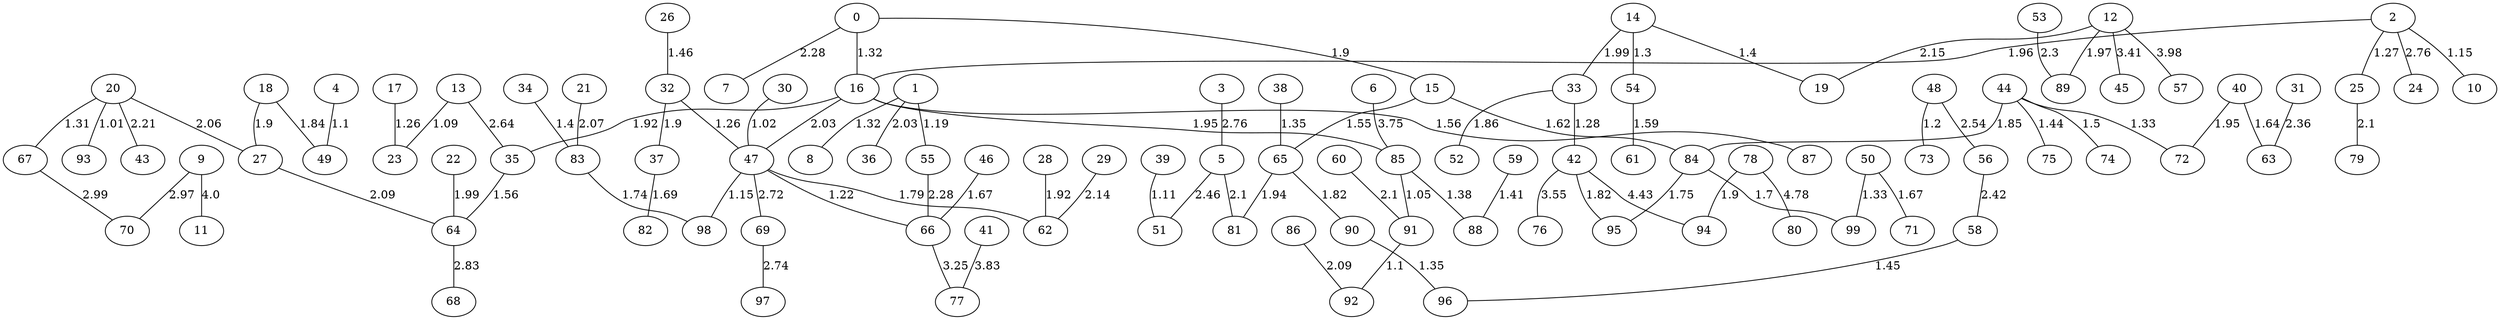 graph G{
"91";
"4";
"45";
"79";
"26";
"95";
"7";
"98";
"64";
"31";
"20";
"75";
"38";
"6";
"77";
"63";
"87";
"25";
"15";
"13";
"80";
"28";
"97";
"36";
"24";
"65";
"76";
"5";
"68";
"16";
"83";
"81";
"8";
"52";
"86";
"14";
"59";
"18";
"23";
"1";
"35";
"88";
"19";
"47";
"33";
"82";
"21";
"99";
"51";
"30";
"32";
"93";
"74";
"17";
"39";
"56";
"54";
"78";
"40";
"37";
"53";
"22";
"11";
"58";
"0";
"60";
"57";
"94";
"44";
"49";
"10";
"48";
"34";
"46";
"70";
"2";
"67";
"89";
"66";
"27";
"3";
"85";
"92";
"96";
"90";
"9";
"29";
"62";
"55";
"72";
"42";
"12";
"84";
"61";
"71";
"43";
"69";
"50";
"41";
"73";
"20"--"93"[label="1.01"];
"30"--"47"[label="1.02"];
"85"--"91"[label="1.05"];
"13"--"23"[label="1.09"];
"4"--"49"[label="1.1"];
"91"--"92"[label="1.1"];
"39"--"51"[label="1.11"];
"47"--"98"[label="1.15"];
"2"--"10"[label="1.15"];
"1"--"55"[label="1.19"];
"48"--"73"[label="1.2"];
"47"--"66"[label="1.22"];
"17"--"23"[label="1.26"];
"32"--"47"[label="1.26"];
"2"--"25"[label="1.27"];
"33"--"42"[label="1.28"];
"14"--"54"[label="1.3"];
"20"--"67"[label="1.31"];
"0"--"16"[label="1.32"];
"1"--"8"[label="1.32"];
"50"--"99"[label="1.33"];
"44"--"72"[label="1.33"];
"90"--"96"[label="1.35"];
"38"--"65"[label="1.35"];
"85"--"88"[label="1.38"];
"14"--"19"[label="1.4"];
"34"--"83"[label="1.4"];
"59"--"88"[label="1.41"];
"44"--"75"[label="1.44"];
"58"--"96"[label="1.45"];
"26"--"32"[label="1.46"];
"44"--"74"[label="1.5"];
"15"--"65"[label="1.55"];
"16"--"87"[label="1.56"];
"35"--"64"[label="1.56"];
"54"--"61"[label="1.59"];
"15"--"84"[label="1.62"];
"40"--"63"[label="1.64"];
"46"--"66"[label="1.67"];
"50"--"71"[label="1.67"];
"37"--"82"[label="1.69"];
"84"--"99"[label="1.7"];
"83"--"98"[label="1.74"];
"84"--"95"[label="1.75"];
"47"--"62"[label="1.79"];
"65"--"90"[label="1.82"];
"42"--"95"[label="1.82"];
"18"--"49"[label="1.84"];
"44"--"84"[label="1.85"];
"33"--"52"[label="1.86"];
"78"--"94"[label="1.9"];
"18"--"27"[label="1.9"];
"0"--"15"[label="1.9"];
"32"--"37"[label="1.9"];
"28"--"62"[label="1.92"];
"16"--"35"[label="1.92"];
"65"--"81"[label="1.94"];
"40"--"72"[label="1.95"];
"16"--"85"[label="1.95"];
"2"--"16"[label="1.96"];
"12"--"89"[label="1.97"];
"22"--"64"[label="1.99"];
"14"--"33"[label="1.99"];
"16"--"47"[label="2.03"];
"1"--"36"[label="2.03"];
"20"--"27"[label="2.06"];
"21"--"83"[label="2.07"];
"27"--"64"[label="2.09"];
"86"--"92"[label="2.09"];
"5"--"81"[label="2.1"];
"25"--"79"[label="2.1"];
"60"--"91"[label="2.1"];
"29"--"62"[label="2.14"];
"12"--"19"[label="2.15"];
"20"--"43"[label="2.21"];
"55"--"66"[label="2.28"];
"0"--"7"[label="2.28"];
"53"--"89"[label="2.3"];
"31"--"63"[label="2.36"];
"56"--"58"[label="2.42"];
"5"--"51"[label="2.46"];
"48"--"56"[label="2.54"];
"13"--"35"[label="2.64"];
"47"--"69"[label="2.72"];
"69"--"97"[label="2.74"];
"2"--"24"[label="2.76"];
"3"--"5"[label="2.76"];
"64"--"68"[label="2.83"];
"9"--"70"[label="2.97"];
"67"--"70"[label="2.99"];
"66"--"77"[label="3.25"];
"12"--"45"[label="3.41"];
"42"--"76"[label="3.55"];
"6"--"85"[label="3.75"];
"41"--"77"[label="3.83"];
"12"--"57"[label="3.98"];
"9"--"11"[label="4.0"];
"42"--"94"[label="4.43"];
"78"--"80"[label="4.78"];
}
